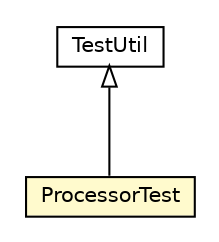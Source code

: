 #!/usr/local/bin/dot
#
# Class diagram 
# Generated by UMLGraph version R5_6-24-gf6e263 (http://www.umlgraph.org/)
#

digraph G {
	edge [fontname="Helvetica",fontsize=10,labelfontname="Helvetica",labelfontsize=10];
	node [fontname="Helvetica",fontsize=10,shape=plaintext];
	nodesep=0.25;
	ranksep=0.5;
	// nl.b3p.topnl.ProcessorTest
	c50 [label=<<table title="nl.b3p.topnl.ProcessorTest" border="0" cellborder="1" cellspacing="0" cellpadding="2" port="p" bgcolor="lemonChiffon" href="./ProcessorTest.html">
		<tr><td><table border="0" cellspacing="0" cellpadding="1">
<tr><td align="center" balign="center"> ProcessorTest </td></tr>
		</table></td></tr>
		</table>>, URL="./ProcessorTest.html", fontname="Helvetica", fontcolor="black", fontsize=10.0];
	// nl.b3p.topnl.TestUtil
	c51 [label=<<table title="nl.b3p.topnl.TestUtil" border="0" cellborder="1" cellspacing="0" cellpadding="2" port="p" href="./TestUtil.html">
		<tr><td><table border="0" cellspacing="0" cellpadding="1">
<tr><td align="center" balign="center"> TestUtil </td></tr>
		</table></td></tr>
		</table>>, URL="./TestUtil.html", fontname="Helvetica", fontcolor="black", fontsize=10.0];
	//nl.b3p.topnl.ProcessorTest extends nl.b3p.topnl.TestUtil
	c51:p -> c50:p [dir=back,arrowtail=empty];
}

